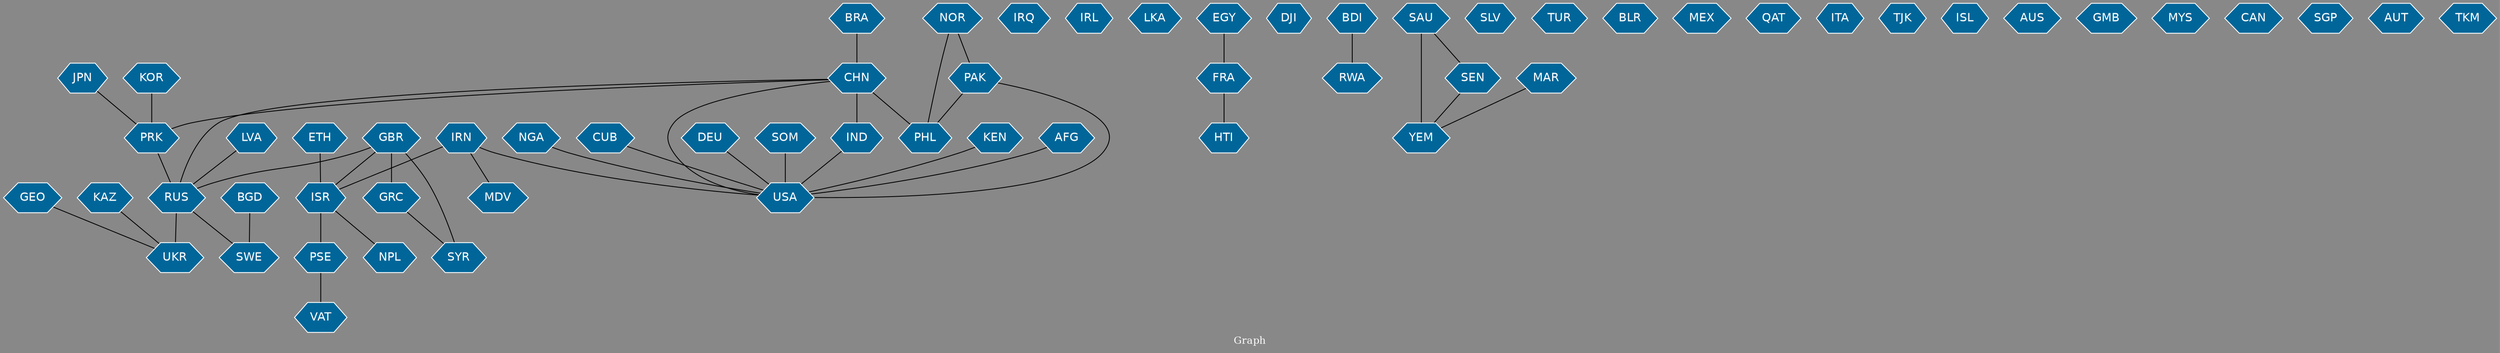 // Countries together in item graph
graph {
	graph [bgcolor="#888888" fontcolor=white fontsize=12 label="Graph" outputorder=edgesfirst overlap=prism]
	node [color=white fillcolor="#006699" fontcolor=white fontname=Helvetica shape=hexagon style=filled]
	edge [arrowhead=open color=black fontcolor=white fontname=Courier fontsize=12]
		RUS [label=RUS]
		PAK [label=PAK]
		NPL [label=NPL]
		AFG [label=AFG]
		IRQ [label=IRQ]
		ISR [label=ISR]
		PSE [label=PSE]
		IRL [label=IRL]
		IRN [label=IRN]
		GBR [label=GBR]
		PRK [label=PRK]
		CHN [label=CHN]
		USA [label=USA]
		NGA [label=NGA]
		LKA [label=LKA]
		EGY [label=EGY]
		DJI [label=DJI]
		IND [label=IND]
		UKR [label=UKR]
		FRA [label=FRA]
		ETH [label=ETH]
		CUB [label=CUB]
		BDI [label=BDI]
		YEM [label=YEM]
		HTI [label=HTI]
		SLV [label=SLV]
		PHL [label=PHL]
		DEU [label=DEU]
		SAU [label=SAU]
		TUR [label=TUR]
		SOM [label=SOM]
		KOR [label=KOR]
		LVA [label=LVA]
		JPN [label=JPN]
		BRA [label=BRA]
		BLR [label=BLR]
		KEN [label=KEN]
		VAT [label=VAT]
		MEX [label=MEX]
		SYR [label=SYR]
		QAT [label=QAT]
		GRC [label=GRC]
		ITA [label=ITA]
		TJK [label=TJK]
		KAZ [label=KAZ]
		ISL [label=ISL]
		AUS [label=AUS]
		MAR [label=MAR]
		RWA [label=RWA]
		GMB [label=GMB]
		MYS [label=MYS]
		NOR [label=NOR]
		BGD [label=BGD]
		CAN [label=CAN]
		SWE [label=SWE]
		MDV [label=MDV]
		SGP [label=SGP]
		AUT [label=AUT]
		GEO [label=GEO]
		SEN [label=SEN]
		TKM [label=TKM]
			NOR -- PAK [weight=5]
			KOR -- PRK [weight=3]
			ISR -- PSE [weight=10]
			NGA -- USA [weight=1]
			IRN -- USA [weight=1]
			PAK -- USA [weight=2]
			CHN -- USA [weight=2]
			GEO -- UKR [weight=1]
			PAK -- PHL [weight=5]
			BGD -- SWE [weight=1]
			SAU -- YEM [weight=8]
			GRC -- SYR [weight=1]
			SAU -- SEN [weight=1]
			LVA -- RUS [weight=1]
			SEN -- YEM [weight=1]
			IND -- USA [weight=2]
			CHN -- IND [weight=5]
			GBR -- ISR [weight=1]
			IRN -- MDV [weight=1]
			FRA -- HTI [weight=1]
			MAR -- YEM [weight=3]
			CHN -- RUS [weight=2]
			AFG -- USA [weight=4]
			JPN -- PRK [weight=2]
			PSE -- VAT [weight=9]
			CHN -- PHL [weight=2]
			SOM -- USA [weight=2]
			ETH -- ISR [weight=1]
			DEU -- USA [weight=3]
			RUS -- UKR [weight=4]
			IRN -- ISR [weight=1]
			CHN -- PRK [weight=2]
			CUB -- USA [weight=1]
			BDI -- RWA [weight=3]
			GBR -- RUS [weight=1]
			ISR -- NPL [weight=2]
			KAZ -- UKR [weight=2]
			GBR -- GRC [weight=1]
			NOR -- PHL [weight=5]
			PRK -- RUS [weight=3]
			BRA -- CHN [weight=1]
			RUS -- SWE [weight=1]
			KEN -- USA [weight=1]
			EGY -- FRA [weight=1]
			GBR -- SYR [weight=1]
}